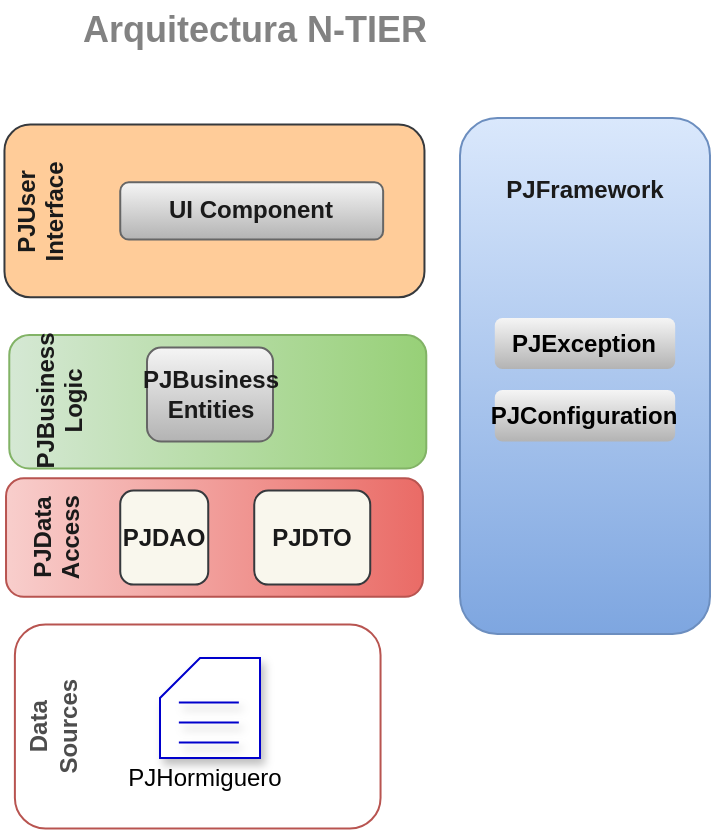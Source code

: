 <mxfile>
    <diagram id="3hQHNpii-Z4CBx_tKNub" name="Page-1">
        <mxGraphModel dx="231" dy="474" grid="1" gridSize="10" guides="1" tooltips="1" connect="1" arrows="1" fold="1" page="1" pageScale="1" pageWidth="850" pageHeight="1100" math="0" shadow="0">
            <root>
                <mxCell id="0"/>
                <mxCell id="1" parent="0"/>
                <mxCell id="46" value="&lt;font color=&quot;#1a1a1a&quot;&gt;&lt;b&gt;PJData&lt;br&gt;Access&lt;br&gt;&lt;/b&gt;&lt;br&gt;&lt;br&gt;&lt;br&gt;&lt;br&gt;&lt;br&gt;&lt;br&gt;&lt;br&gt;&lt;br&gt;&lt;br&gt;&lt;br&gt;&lt;br&gt;&lt;/font&gt;" style="rounded=1;whiteSpace=wrap;html=1;fillColor=#f8cecc;strokeColor=#b85450;rotation=-90;gradientColor=#ea6b66;" vertex="1" parent="1">
                    <mxGeometry x="267.61" y="335.59" width="59.25" height="208.44" as="geometry"/>
                </mxCell>
                <mxCell id="47" value="&lt;font color=&quot;#1a1a1a&quot;&gt;&lt;b&gt;PJDAO&lt;/b&gt;&lt;br&gt;&lt;/font&gt;" style="rounded=1;whiteSpace=wrap;html=1;fillColor=#f9f7ed;strokeColor=#36393d;" vertex="1" parent="1">
                    <mxGeometry x="250.12" y="416.31" width="44" height="47" as="geometry"/>
                </mxCell>
                <mxCell id="48" value="&lt;font color=&quot;#828282&quot; style=&quot;font-size: 18px;&quot;&gt;&lt;b style=&quot;&quot;&gt;Arquitectura N-TIER&lt;/b&gt;&lt;/font&gt;" style="text;html=1;strokeColor=none;fillColor=none;align=center;verticalAlign=middle;whiteSpace=wrap;rounded=0;labelBackgroundColor=none;fontColor=#333333;" vertex="1" parent="1">
                    <mxGeometry x="195" y="171.49" width="245" height="30" as="geometry"/>
                </mxCell>
                <mxCell id="56" value="&lt;font color=&quot;#1a1a1a&quot;&gt;&lt;b&gt;&lt;br&gt;PJBusiness&lt;br&gt;Logic&lt;br&gt;&lt;br&gt;&lt;br&gt;&lt;br&gt;&lt;br&gt;&lt;br&gt;&lt;br&gt;&lt;br&gt;&lt;br&gt;&lt;br&gt;&lt;br&gt;&lt;br&gt;&lt;/b&gt;&lt;br&gt;&lt;/font&gt;" style="rounded=1;whiteSpace=wrap;html=1;fillColor=#d5e8d4;strokeColor=#82b366;rotation=-90;gradientColor=#97d077;" vertex="1" parent="1">
                    <mxGeometry x="265.5" y="267.61" width="66.78" height="208.51" as="geometry"/>
                </mxCell>
                <mxCell id="58" value="&lt;font color=&quot;#1a1a1a&quot;&gt;&lt;b&gt;PJBusiness Entities&lt;/b&gt;&lt;/font&gt;" style="rounded=1;whiteSpace=wrap;html=1;fillColor=#f5f5f5;strokeColor=#666666;gradientColor=#b3b3b3;" vertex="1" parent="1">
                    <mxGeometry x="263.5" y="344.77" width="63" height="47" as="geometry"/>
                </mxCell>
                <mxCell id="62" value="&lt;b style=&quot;&quot;&gt;&lt;font color=&quot;#4d4d4d&quot;&gt;Data&lt;br&gt;Sources&lt;br&gt;&lt;br&gt;&lt;br&gt;&lt;br&gt;&lt;br&gt;&lt;br&gt;&lt;br&gt;&lt;br&gt;&lt;br&gt;&lt;br&gt;&lt;/font&gt;&lt;br&gt;&lt;/b&gt;" style="rounded=1;whiteSpace=wrap;html=1;fillColor=none;strokeColor=#b85450;rotation=-90;gradientColor=#ea6b66;" vertex="1" parent="1">
                    <mxGeometry x="237.84" y="442.83" width="102.04" height="182.83" as="geometry"/>
                </mxCell>
                <mxCell id="64" value="&lt;font color=&quot;#1a1a1a&quot;&gt;&lt;b&gt;PJUser&lt;br&gt;Interface&lt;br&gt;&lt;br&gt;&lt;br&gt;&lt;br&gt;&lt;br&gt;&lt;br&gt;&lt;br&gt;&lt;br&gt;&lt;br&gt;&lt;br&gt;&lt;br&gt;&lt;br&gt;&lt;/b&gt;&lt;br&gt;&lt;/font&gt;" style="rounded=1;whiteSpace=wrap;html=1;fillColor=#ffcc99;strokeColor=#36393d;rotation=-90;" vertex="1" parent="1">
                    <mxGeometry x="254.05" y="171.49" width="86.37" height="210" as="geometry"/>
                </mxCell>
                <mxCell id="66" value="&lt;span style=&quot;color: rgb(26, 26, 26);&quot;&gt;&lt;b&gt;UI Component&lt;/b&gt;&lt;/span&gt;" style="rounded=1;whiteSpace=wrap;html=1;fillColor=#f5f5f5;strokeColor=#666666;gradientColor=#b3b3b3;" vertex="1" parent="1">
                    <mxGeometry x="250.12" y="262.18" width="131.45" height="28.62" as="geometry"/>
                </mxCell>
                <mxCell id="72" value="&lt;font color=&quot;#1a1a1a&quot;&gt;&lt;b&gt;PJDTO&lt;/b&gt;&lt;br&gt;&lt;/font&gt;" style="rounded=1;whiteSpace=wrap;html=1;fillColor=#f9f7ed;strokeColor=#36393d;" vertex="1" parent="1">
                    <mxGeometry x="317.12" y="416.31" width="58" height="47" as="geometry"/>
                </mxCell>
                <mxCell id="75" value="" style="verticalLabelPosition=bottom;verticalAlign=top;html=1;shape=card;whiteSpace=wrap;size=20;arcSize=12;fillColor=#FFFFFF;strokeColor=#0000CC;shadow=1;" vertex="1" parent="1">
                    <mxGeometry x="270" y="500" width="50" height="50" as="geometry"/>
                </mxCell>
                <mxCell id="76" value="" style="endArrow=none;html=1;strokeColor=#0000CC;shadow=1;" edge="1" parent="1">
                    <mxGeometry width="50" height="50" relative="1" as="geometry">
                        <mxPoint x="279.43" y="522.27" as="sourcePoint"/>
                        <mxPoint x="309.43" y="522.27" as="targetPoint"/>
                    </mxGeometry>
                </mxCell>
                <mxCell id="77" value="" style="endArrow=none;html=1;strokeColor=#0000CC;shadow=1;" edge="1" parent="1">
                    <mxGeometry width="50" height="50" relative="1" as="geometry">
                        <mxPoint x="279.43" y="532.27" as="sourcePoint"/>
                        <mxPoint x="309.43" y="532.27" as="targetPoint"/>
                    </mxGeometry>
                </mxCell>
                <mxCell id="78" value="" style="endArrow=none;html=1;strokeColor=#0000CC;shadow=1;" edge="1" parent="1">
                    <mxGeometry width="50" height="50" relative="1" as="geometry">
                        <mxPoint x="279.43" y="542.23" as="sourcePoint"/>
                        <mxPoint x="309.43" y="542.23" as="targetPoint"/>
                    </mxGeometry>
                </mxCell>
                <mxCell id="79" value="PJHormiguero" style="text;html=1;strokeColor=none;fillColor=none;align=center;verticalAlign=middle;whiteSpace=wrap;rounded=0;shadow=1;" vertex="1" parent="1">
                    <mxGeometry x="265" y="550" width="55" height="20" as="geometry"/>
                </mxCell>
                <mxCell id="80" value="&lt;font color=&quot;#1a1a1a&quot;&gt;&lt;b&gt;PJFramework&lt;/b&gt;&lt;br&gt;&lt;br&gt;&lt;br&gt;&lt;br&gt;&lt;br&gt;&lt;br&gt;&lt;br&gt;&lt;br&gt;&lt;br&gt;&lt;br&gt;&lt;br&gt;&lt;br&gt;&lt;br&gt;&lt;br&gt;&lt;/font&gt;" style="rounded=1;whiteSpace=wrap;html=1;fillColor=#dae8fc;strokeColor=#6c8ebf;gradientColor=#7ea6e0;" vertex="1" parent="1">
                    <mxGeometry x="420" y="230" width="125" height="258" as="geometry"/>
                </mxCell>
                <mxCell id="84" value="&lt;span style=&quot;&quot;&gt;&lt;font color=&quot;#000000&quot;&gt;&lt;b&gt;PJException&lt;/b&gt;&lt;/font&gt;&lt;/span&gt;" style="rounded=1;whiteSpace=wrap;html=1;fillColor=#f5f5f5;strokeColor=none;gradientColor=#b3b3b3;" vertex="1" parent="1">
                    <mxGeometry x="437.4" y="330" width="90.19" height="25.56" as="geometry"/>
                </mxCell>
                <mxCell id="85" value="&lt;div style=&quot;&quot;&gt;&lt;font color=&quot;#000000&quot;&gt;&lt;b&gt;PJConfiguration&lt;/b&gt;&lt;/font&gt;&lt;/div&gt;" style="rounded=1;whiteSpace=wrap;html=1;fillColor=#f5f5f5;strokeColor=none;gradientColor=#b3b3b3;" vertex="1" parent="1">
                    <mxGeometry x="437.4" y="366.02" width="90.19" height="25.75" as="geometry"/>
                </mxCell>
            </root>
        </mxGraphModel>
    </diagram>
</mxfile>